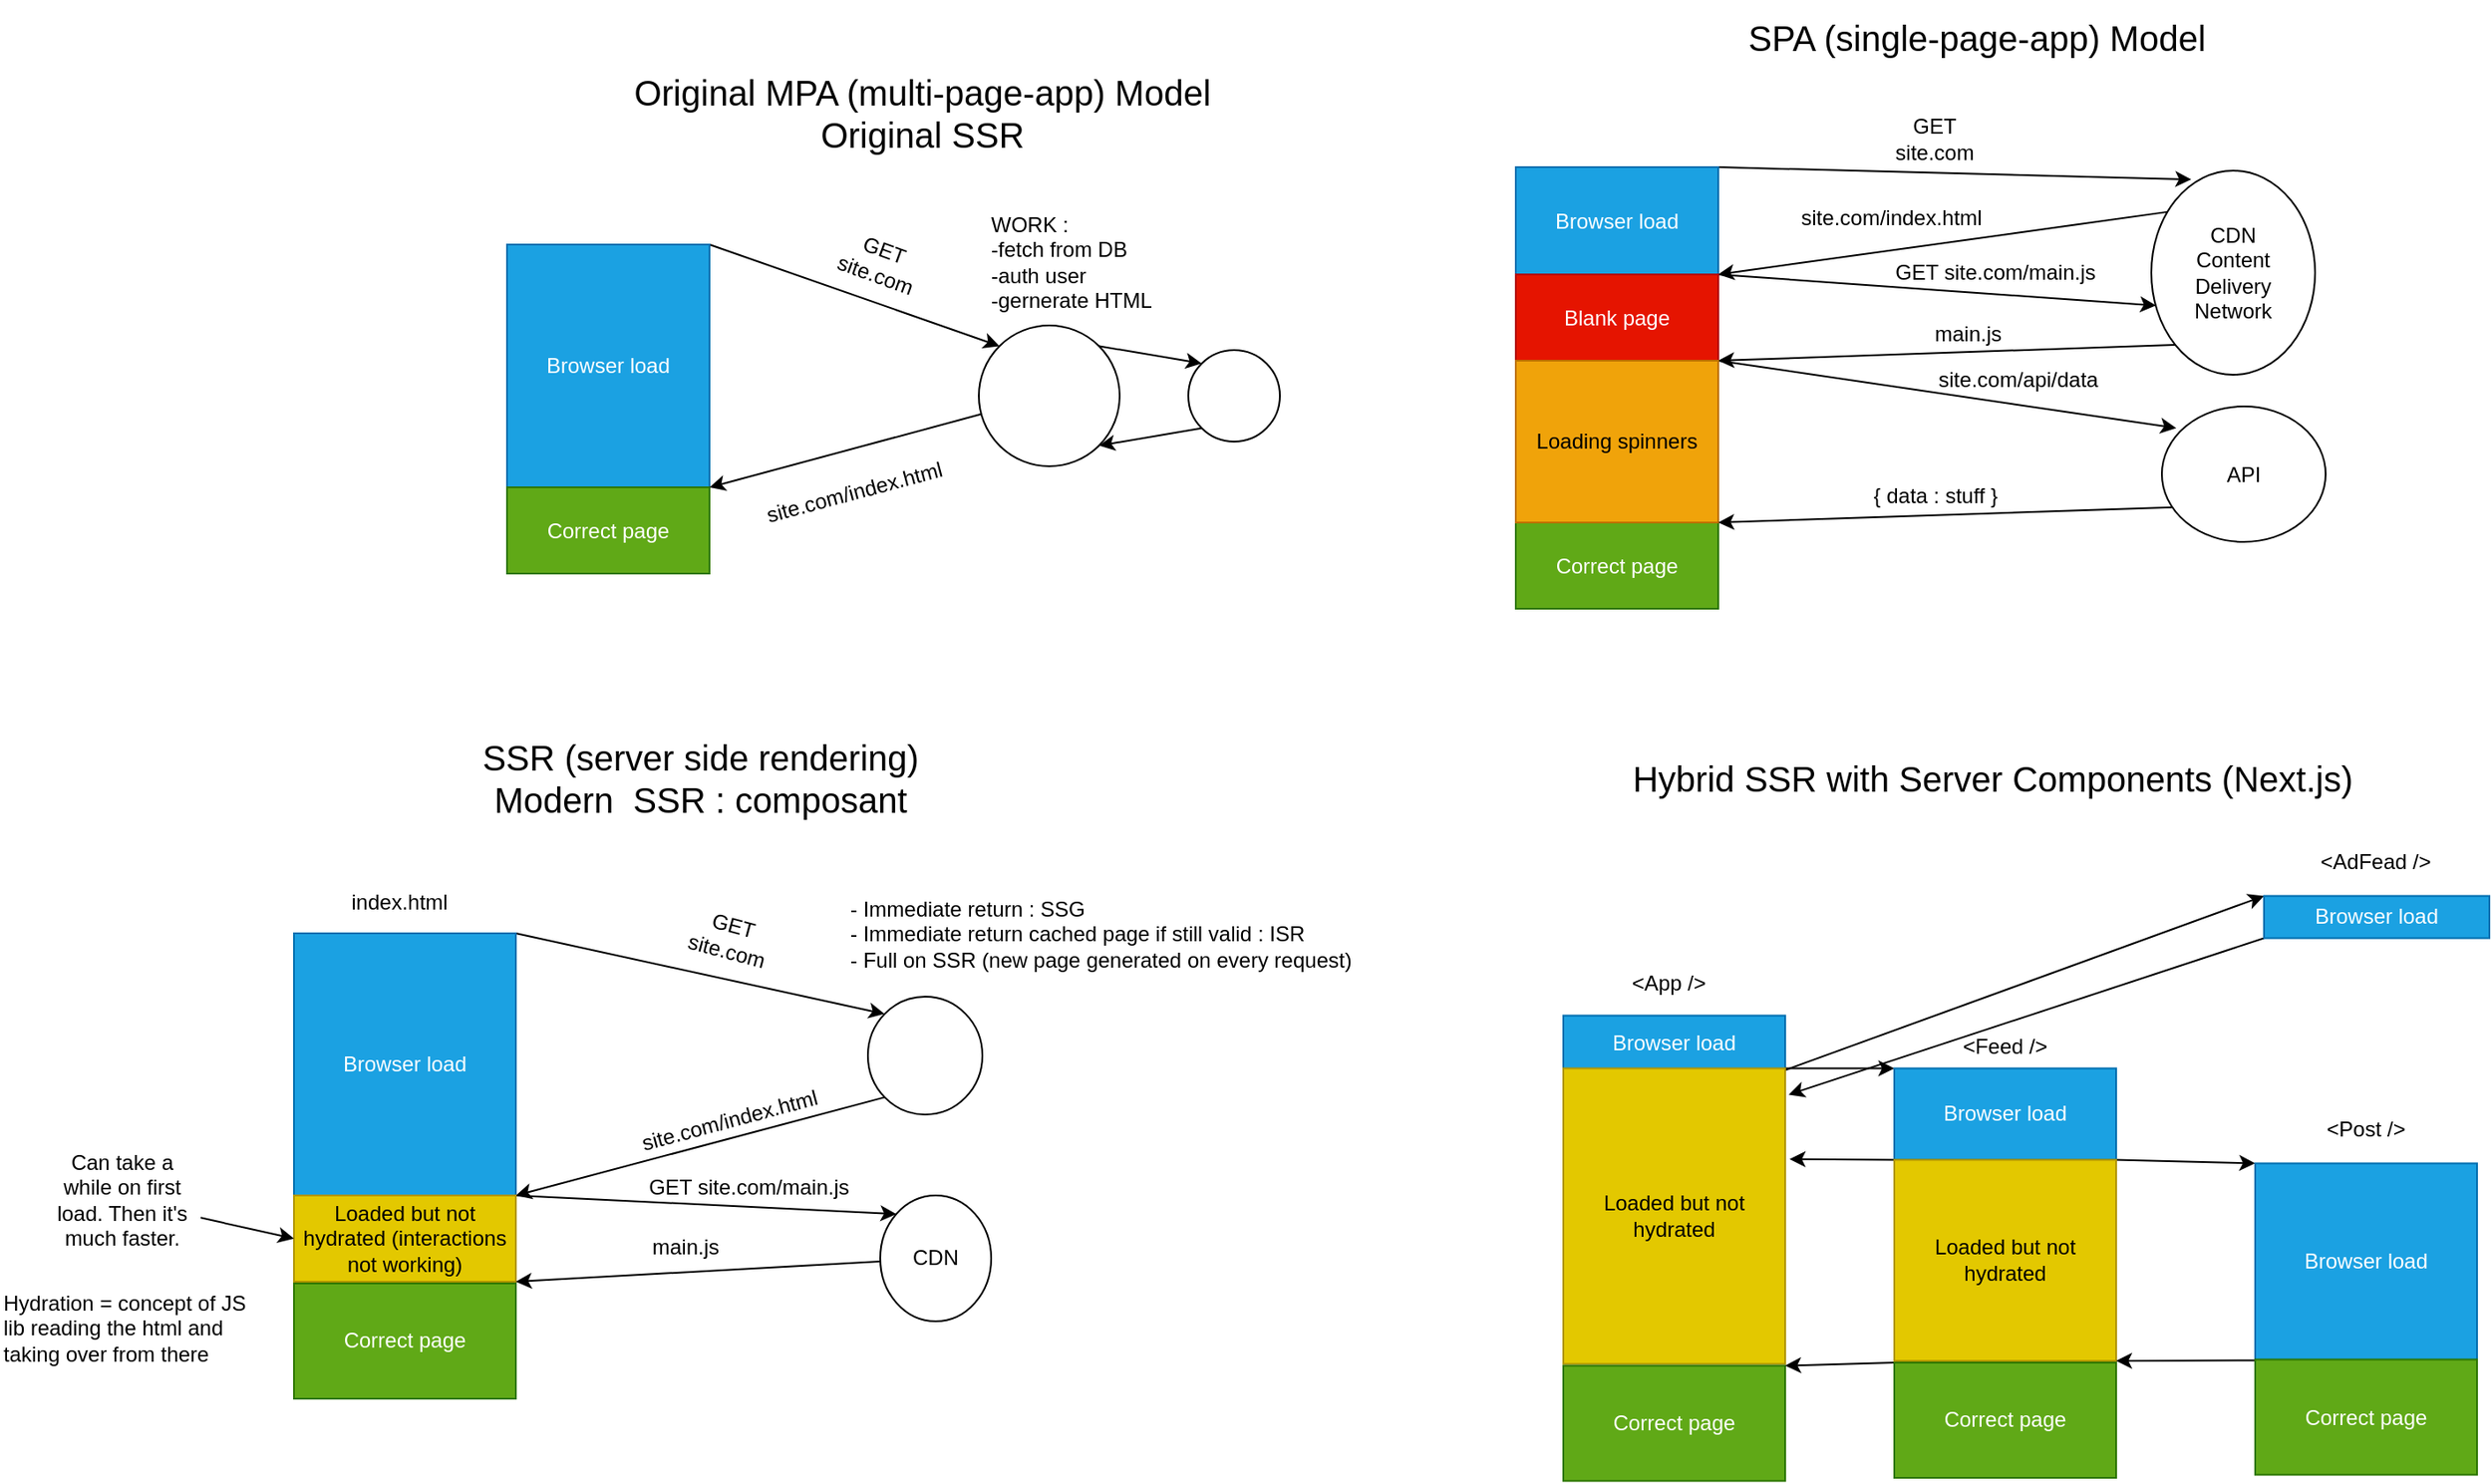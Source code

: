 <mxfile>
    <diagram id="-CYIY85u59TFhFNeXeJp" name="Page-1">
        <mxGraphModel dx="2058" dy="838" grid="0" gridSize="10" guides="1" tooltips="1" connect="1" arrows="1" fold="1" page="0" pageScale="1" pageWidth="827" pageHeight="1169" math="0" shadow="0">
            <root>
                <mxCell id="0"/>
                <mxCell id="1" parent="0"/>
                <mxCell id="6" style="edgeStyle=none;html=1;entryX=0;entryY=0;entryDx=0;entryDy=0;exitX=1;exitY=0;exitDx=0;exitDy=0;" parent="1" source="2" target="5" edge="1">
                    <mxGeometry relative="1" as="geometry"/>
                </mxCell>
                <mxCell id="2" value="Browser load" style="rounded=0;whiteSpace=wrap;html=1;glass=0;labelBackgroundColor=none;fillColor=#1ba1e2;strokeColor=#006EAF;fontColor=#ffffff;" parent="1" vertex="1">
                    <mxGeometry x="-4" y="261" width="115" height="138" as="geometry"/>
                </mxCell>
                <mxCell id="3" value="Original MPA (multi-page-app) Model&lt;br&gt;Original SSR" style="text;html=1;strokeColor=none;fillColor=none;align=center;verticalAlign=middle;whiteSpace=wrap;rounded=0;fontSize=20;" parent="1" vertex="1">
                    <mxGeometry x="5" y="157" width="454" height="57" as="geometry"/>
                </mxCell>
                <mxCell id="4" value="Correct page" style="rounded=0;whiteSpace=wrap;html=1;fillColor=#60a917;fontColor=#ffffff;strokeColor=#2D7600;" parent="1" vertex="1">
                    <mxGeometry x="-4" y="399" width="115" height="49" as="geometry"/>
                </mxCell>
                <mxCell id="8" style="edgeStyle=none;html=1;entryX=1;entryY=0;entryDx=0;entryDy=0;" parent="1" source="5" target="4" edge="1">
                    <mxGeometry relative="1" as="geometry"/>
                </mxCell>
                <mxCell id="10" style="edgeStyle=none;html=1;entryX=0;entryY=0;entryDx=0;entryDy=0;exitX=1;exitY=0;exitDx=0;exitDy=0;" parent="1" source="5" target="9" edge="1">
                    <mxGeometry relative="1" as="geometry"/>
                </mxCell>
                <mxCell id="5" value="" style="ellipse;whiteSpace=wrap;html=1;" parent="1" vertex="1">
                    <mxGeometry x="264" y="307" width="80" height="80" as="geometry"/>
                </mxCell>
                <mxCell id="7" value="GET site.com" style="text;html=1;strokeColor=none;fillColor=none;align=center;verticalAlign=middle;whiteSpace=wrap;rounded=0;rotation=20;" parent="1" vertex="1">
                    <mxGeometry x="178" y="256" width="60" height="30" as="geometry"/>
                </mxCell>
                <mxCell id="11" style="edgeStyle=none;html=1;entryX=1;entryY=1;entryDx=0;entryDy=0;exitX=0;exitY=1;exitDx=0;exitDy=0;" parent="1" source="9" target="5" edge="1">
                    <mxGeometry relative="1" as="geometry"/>
                </mxCell>
                <mxCell id="9" value="" style="ellipse;whiteSpace=wrap;html=1;" parent="1" vertex="1">
                    <mxGeometry x="383" y="321" width="52" height="52" as="geometry"/>
                </mxCell>
                <mxCell id="12" value="WORK :&lt;br&gt;-fetch from DB&lt;br&gt;-auth user&lt;br&gt;-gernerate HTML" style="text;html=1;strokeColor=none;fillColor=none;align=left;verticalAlign=middle;whiteSpace=wrap;rounded=0;" parent="1" vertex="1">
                    <mxGeometry x="269" y="240" width="111" height="62" as="geometry"/>
                </mxCell>
                <mxCell id="13" value="site.com/index.html" style="text;html=1;strokeColor=none;fillColor=none;align=center;verticalAlign=middle;whiteSpace=wrap;rounded=0;rotation=-15;" parent="1" vertex="1">
                    <mxGeometry x="129" y="387" width="129" height="30" as="geometry"/>
                </mxCell>
                <mxCell id="14" style="edgeStyle=none;html=1;entryX=0.244;entryY=0.043;entryDx=0;entryDy=0;exitX=1;exitY=0;exitDx=0;exitDy=0;entryPerimeter=0;" edge="1" parent="1" source="15" target="20">
                    <mxGeometry relative="1" as="geometry"/>
                </mxCell>
                <mxCell id="15" value="Browser load" style="rounded=0;whiteSpace=wrap;html=1;fillColor=#1ba1e2;fontColor=#ffffff;strokeColor=#006EAF;" vertex="1" parent="1">
                    <mxGeometry x="569" y="217" width="115" height="61" as="geometry"/>
                </mxCell>
                <mxCell id="16" value="SPA (single-page-app) Model" style="text;html=1;strokeColor=none;fillColor=none;align=center;verticalAlign=middle;whiteSpace=wrap;rounded=0;fontSize=20;" vertex="1" parent="1">
                    <mxGeometry x="604" y="122" width="454" height="42" as="geometry"/>
                </mxCell>
                <mxCell id="17" value="Correct page" style="rounded=0;whiteSpace=wrap;html=1;fillColor=#60a917;fontColor=#ffffff;strokeColor=#2D7600;" vertex="1" parent="1">
                    <mxGeometry x="569" y="419" width="115" height="49" as="geometry"/>
                </mxCell>
                <mxCell id="18" style="edgeStyle=none;html=1;entryX=1;entryY=1;entryDx=0;entryDy=0;exitX=0.109;exitY=0.201;exitDx=0;exitDy=0;exitPerimeter=0;" edge="1" parent="1" source="20" target="15">
                    <mxGeometry relative="1" as="geometry"/>
                </mxCell>
                <mxCell id="28" style="edgeStyle=none;html=1;entryX=1;entryY=1;entryDx=0;entryDy=0;fontSize=20;exitX=0;exitY=1;exitDx=0;exitDy=0;" edge="1" parent="1" source="20" target="26">
                    <mxGeometry relative="1" as="geometry"/>
                </mxCell>
                <mxCell id="20" value="CDN&lt;br&gt;Content&lt;br&gt;Delivery&lt;br&gt;Network" style="ellipse;whiteSpace=wrap;html=1;" vertex="1" parent="1">
                    <mxGeometry x="930" y="219" width="93" height="116" as="geometry"/>
                </mxCell>
                <mxCell id="21" value="GET site.com" style="text;html=1;strokeColor=none;fillColor=none;align=center;verticalAlign=middle;whiteSpace=wrap;rounded=0;rotation=0;" vertex="1" parent="1">
                    <mxGeometry x="777" y="186" width="60" height="30" as="geometry"/>
                </mxCell>
                <mxCell id="25" value="site.com/index.html" style="text;html=1;strokeColor=none;fillColor=none;align=center;verticalAlign=middle;whiteSpace=wrap;rounded=0;rotation=0;" vertex="1" parent="1">
                    <mxGeometry x="718" y="231" width="129" height="30" as="geometry"/>
                </mxCell>
                <mxCell id="27" style="edgeStyle=none;html=1;fontSize=20;exitX=1;exitY=0;exitDx=0;exitDy=0;entryX=0.029;entryY=0.661;entryDx=0;entryDy=0;entryPerimeter=0;" edge="1" parent="1" source="26" target="20">
                    <mxGeometry relative="1" as="geometry"/>
                </mxCell>
                <mxCell id="26" value="Blank page" style="rounded=0;whiteSpace=wrap;html=1;fillColor=#e51400;fontColor=#ffffff;strokeColor=#B20000;" vertex="1" parent="1">
                    <mxGeometry x="569" y="278" width="115" height="49" as="geometry"/>
                </mxCell>
                <mxCell id="30" value="GET site.com/main.js" style="text;html=1;strokeColor=none;fillColor=none;align=center;verticalAlign=middle;whiteSpace=wrap;rounded=0;rotation=0;" vertex="1" parent="1">
                    <mxGeometry x="777" y="262" width="129" height="30" as="geometry"/>
                </mxCell>
                <mxCell id="31" value="main.js" style="text;html=1;strokeColor=none;fillColor=none;align=center;verticalAlign=middle;whiteSpace=wrap;rounded=0;rotation=0;" vertex="1" parent="1">
                    <mxGeometry x="793" y="300" width="66" height="23" as="geometry"/>
                </mxCell>
                <mxCell id="34" style="edgeStyle=none;html=1;entryX=0.088;entryY=0.16;entryDx=0;entryDy=0;fontSize=20;exitX=1;exitY=0;exitDx=0;exitDy=0;entryPerimeter=0;" edge="1" parent="1" source="32" target="33">
                    <mxGeometry relative="1" as="geometry"/>
                </mxCell>
                <mxCell id="32" value="Loading spinners" style="rounded=0;whiteSpace=wrap;html=1;fillColor=#f0a30a;fontColor=#000000;strokeColor=#BD7000;" vertex="1" parent="1">
                    <mxGeometry x="569" y="327" width="115" height="92" as="geometry"/>
                </mxCell>
                <mxCell id="35" style="edgeStyle=none;html=1;fontSize=20;exitX=0.061;exitY=0.745;exitDx=0;exitDy=0;exitPerimeter=0;entryX=1;entryY=1;entryDx=0;entryDy=0;" edge="1" parent="1" source="33" target="32">
                    <mxGeometry relative="1" as="geometry">
                        <mxPoint x="686.833" y="424.5" as="targetPoint"/>
                    </mxGeometry>
                </mxCell>
                <mxCell id="33" value="API" style="ellipse;whiteSpace=wrap;html=1;" vertex="1" parent="1">
                    <mxGeometry x="936" y="353" width="93" height="77" as="geometry"/>
                </mxCell>
                <mxCell id="36" value="site.com/api/data" style="text;html=1;strokeColor=none;fillColor=none;align=center;verticalAlign=middle;whiteSpace=wrap;rounded=0;rotation=0;" vertex="1" parent="1">
                    <mxGeometry x="790" y="323" width="129" height="30" as="geometry"/>
                </mxCell>
                <mxCell id="37" value="{ data : stuff }" style="text;html=1;strokeColor=none;fillColor=none;align=center;verticalAlign=middle;whiteSpace=wrap;rounded=0;rotation=0;" vertex="1" parent="1">
                    <mxGeometry x="742.5" y="389" width="129" height="30" as="geometry"/>
                </mxCell>
                <mxCell id="38" value="SSR (server side rendering)&lt;br&gt;Modern&amp;nbsp; SSR : composant" style="text;html=1;strokeColor=none;fillColor=none;align=center;verticalAlign=middle;whiteSpace=wrap;rounded=0;fontSize=20;" vertex="1" parent="1">
                    <mxGeometry x="-121" y="536" width="454" height="55" as="geometry"/>
                </mxCell>
                <mxCell id="40" style="edgeStyle=none;html=1;entryX=0;entryY=0;entryDx=0;entryDy=0;exitX=1;exitY=0;exitDx=0;exitDy=0;" edge="1" parent="1" source="41" target="58">
                    <mxGeometry relative="1" as="geometry">
                        <mxPoint x="269.692" y="659.488" as="targetPoint"/>
                    </mxGeometry>
                </mxCell>
                <mxCell id="41" value="Browser load" style="rounded=0;whiteSpace=wrap;html=1;fillColor=#1ba1e2;fontColor=#ffffff;strokeColor=#006EAF;labelBackgroundColor=none;" vertex="1" parent="1">
                    <mxGeometry x="-125" y="652.5" width="126" height="149" as="geometry"/>
                </mxCell>
                <mxCell id="43" style="edgeStyle=none;html=1;entryX=1;entryY=1;entryDx=0;entryDy=0;exitX=0;exitY=1;exitDx=0;exitDy=0;" edge="1" parent="1" source="58" target="41">
                    <mxGeometry relative="1" as="geometry">
                        <mxPoint x="257.137" y="677.816" as="sourcePoint"/>
                    </mxGeometry>
                </mxCell>
                <mxCell id="46" value="GET site.com" style="text;html=1;strokeColor=none;fillColor=none;align=center;verticalAlign=middle;whiteSpace=wrap;rounded=0;rotation=15;" vertex="1" parent="1">
                    <mxGeometry x="92.5" y="639.5" width="60" height="30" as="geometry"/>
                </mxCell>
                <mxCell id="47" value="site.com/index.html" style="text;html=1;strokeColor=none;fillColor=none;align=center;verticalAlign=middle;whiteSpace=wrap;rounded=0;rotation=-15;" vertex="1" parent="1">
                    <mxGeometry x="58" y="743.5" width="129" height="30" as="geometry"/>
                </mxCell>
                <mxCell id="58" value="" style="ellipse;whiteSpace=wrap;html=1;" vertex="1" parent="1">
                    <mxGeometry x="201" y="688.5" width="65" height="67" as="geometry"/>
                </mxCell>
                <mxCell id="60" value="- Immediate return : SSG&lt;br&gt;- Immediate return cached page if still valid : ISR&lt;br&gt;- Full on SSR (new page generated on every request)" style="text;html=1;strokeColor=none;fillColor=none;align=left;verticalAlign=top;whiteSpace=wrap;rounded=0;rotation=0;" vertex="1" parent="1">
                    <mxGeometry x="189" y="625.25" width="294" height="58" as="geometry"/>
                </mxCell>
                <mxCell id="63" style="edgeStyle=none;html=1;fontSize=20;exitX=1;exitY=0;exitDx=0;exitDy=0;entryX=0;entryY=0;entryDx=0;entryDy=0;" edge="1" parent="1" source="61" target="62">
                    <mxGeometry relative="1" as="geometry"/>
                </mxCell>
                <mxCell id="61" value="Loaded but not hydrated (interactions not working)" style="rounded=0;whiteSpace=wrap;html=1;fillColor=#e3c800;fontColor=#000000;strokeColor=#B09500;" vertex="1" parent="1">
                    <mxGeometry x="-125" y="801.5" width="126" height="49" as="geometry"/>
                </mxCell>
                <mxCell id="70" style="edgeStyle=none;html=1;entryX=1;entryY=1;entryDx=0;entryDy=0;fontSize=20;" edge="1" parent="1" source="62" target="61">
                    <mxGeometry relative="1" as="geometry"/>
                </mxCell>
                <mxCell id="62" value="CDN" style="ellipse;whiteSpace=wrap;html=1;" vertex="1" parent="1">
                    <mxGeometry x="208" y="801.5" width="63" height="71.5" as="geometry"/>
                </mxCell>
                <mxCell id="64" value="GET site.com/main.js" style="text;html=1;strokeColor=none;fillColor=none;align=center;verticalAlign=middle;whiteSpace=wrap;rounded=0;rotation=0;" vertex="1" parent="1">
                    <mxGeometry x="69" y="781.5" width="129" height="30" as="geometry"/>
                </mxCell>
                <mxCell id="65" value="Hydration = concept of JS lib reading the html and taking over from there" style="text;html=1;strokeColor=none;fillColor=none;align=left;verticalAlign=top;whiteSpace=wrap;rounded=0;rotation=0;" vertex="1" parent="1">
                    <mxGeometry x="-292" y="849" width="146" height="54" as="geometry"/>
                </mxCell>
                <mxCell id="68" style="edgeStyle=none;html=1;entryX=0;entryY=0.5;entryDx=0;entryDy=0;fontSize=20;" edge="1" parent="1" source="67" target="61">
                    <mxGeometry relative="1" as="geometry"/>
                </mxCell>
                <mxCell id="67" value="Can take a while on first load. Then it's much faster." style="text;html=1;strokeColor=none;fillColor=none;align=center;verticalAlign=middle;whiteSpace=wrap;rounded=0;rotation=0;" vertex="1" parent="1">
                    <mxGeometry x="-267" y="773.5" width="89" height="61.5" as="geometry"/>
                </mxCell>
                <mxCell id="69" value="&lt;span style=&quot;color: rgb(255, 255, 255);&quot;&gt;Correct page&lt;/span&gt;" style="rounded=0;whiteSpace=wrap;html=1;fillColor=#60a917;fontColor=#ffffff;strokeColor=#2D7600;" vertex="1" parent="1">
                    <mxGeometry x="-125" y="851.5" width="126" height="65.5" as="geometry"/>
                </mxCell>
                <mxCell id="71" value="main.js" style="text;html=1;strokeColor=none;fillColor=none;align=center;verticalAlign=middle;whiteSpace=wrap;rounded=0;rotation=0;" vertex="1" parent="1">
                    <mxGeometry x="33" y="816" width="129" height="30" as="geometry"/>
                </mxCell>
                <mxCell id="72" value="Hybrid SSR with Server Components (Next.js)" style="text;html=1;strokeColor=none;fillColor=none;align=center;verticalAlign=middle;whiteSpace=wrap;rounded=0;fontSize=20;" vertex="1" parent="1">
                    <mxGeometry x="612.5" y="536" width="454" height="55" as="geometry"/>
                </mxCell>
                <mxCell id="73" value="index.html" style="text;html=1;strokeColor=none;fillColor=none;align=center;verticalAlign=middle;whiteSpace=wrap;rounded=0;rotation=0;" vertex="1" parent="1">
                    <mxGeometry x="-95" y="619.5" width="60" height="30" as="geometry"/>
                </mxCell>
                <mxCell id="95" style="edgeStyle=none;html=1;entryX=0;entryY=0;entryDx=0;entryDy=0;fontSize=20;fontColor=#000000;exitX=1;exitY=1;exitDx=0;exitDy=0;" edge="1" parent="1" source="74" target="92">
                    <mxGeometry relative="1" as="geometry"/>
                </mxCell>
                <mxCell id="74" value="Browser load" style="rounded=0;whiteSpace=wrap;html=1;fillColor=#1ba1e2;fontColor=#ffffff;strokeColor=#006EAF;" vertex="1" parent="1">
                    <mxGeometry x="596" y="699.25" width="126" height="31" as="geometry"/>
                </mxCell>
                <mxCell id="87" style="edgeStyle=none;html=1;entryX=0;entryY=0;entryDx=0;entryDy=0;fontSize=20;fontColor=#000000;exitX=1;exitY=0;exitDx=0;exitDy=0;" edge="1" parent="1" source="75" target="79">
                    <mxGeometry relative="1" as="geometry"/>
                </mxCell>
                <mxCell id="75" value="Loaded but not hydrated" style="rounded=0;whiteSpace=wrap;html=1;fillColor=#e3c800;fontColor=#000000;strokeColor=#B09500;" vertex="1" parent="1">
                    <mxGeometry x="596" y="729.25" width="126" height="168" as="geometry"/>
                </mxCell>
                <mxCell id="76" value="&lt;span style=&quot;color: rgb(255, 255, 255);&quot;&gt;Correct page&lt;/span&gt;" style="rounded=0;whiteSpace=wrap;html=1;fillColor=#60a917;fontColor=#ffffff;strokeColor=#2D7600;" vertex="1" parent="1">
                    <mxGeometry x="596" y="898.25" width="126" height="65.5" as="geometry"/>
                </mxCell>
                <mxCell id="77" value="&amp;lt;App /&amp;gt;" style="text;html=1;strokeColor=none;fillColor=none;align=center;verticalAlign=middle;whiteSpace=wrap;rounded=0;rotation=0;" vertex="1" parent="1">
                    <mxGeometry x="626" y="666.25" width="60" height="30" as="geometry"/>
                </mxCell>
                <mxCell id="88" style="edgeStyle=none;html=1;entryX=0;entryY=0;entryDx=0;entryDy=0;fontSize=20;fontColor=#000000;exitX=1;exitY=1;exitDx=0;exitDy=0;" edge="1" parent="1" source="79" target="83">
                    <mxGeometry relative="1" as="geometry"/>
                </mxCell>
                <mxCell id="89" style="edgeStyle=none;html=1;entryX=1.02;entryY=0.307;entryDx=0;entryDy=0;entryPerimeter=0;fontSize=20;fontColor=#000000;exitX=0;exitY=1;exitDx=0;exitDy=0;" edge="1" parent="1" source="79" target="75">
                    <mxGeometry relative="1" as="geometry"/>
                </mxCell>
                <mxCell id="79" value="Browser load" style="rounded=0;whiteSpace=wrap;html=1;fillColor=#1ba1e2;fontColor=#ffffff;strokeColor=#006EAF;" vertex="1" parent="1">
                    <mxGeometry x="784" y="729.25" width="126" height="52" as="geometry"/>
                </mxCell>
                <mxCell id="91" style="edgeStyle=none;html=1;entryX=1;entryY=0;entryDx=0;entryDy=0;fontSize=20;fontColor=#000000;exitX=0;exitY=0;exitDx=0;exitDy=0;" edge="1" parent="1" source="81" target="76">
                    <mxGeometry relative="1" as="geometry"/>
                </mxCell>
                <mxCell id="80" value="Loaded but not hydrated" style="rounded=0;whiteSpace=wrap;html=1;fillColor=#e3c800;fontColor=#000000;strokeColor=#B09500;" vertex="1" parent="1">
                    <mxGeometry x="784" y="781.25" width="126" height="114.25" as="geometry"/>
                </mxCell>
                <mxCell id="81" value="&lt;span style=&quot;color: rgb(255, 255, 255);&quot;&gt;Correct page&lt;/span&gt;" style="rounded=0;whiteSpace=wrap;html=1;fillColor=#60a917;fontColor=#ffffff;strokeColor=#2D7600;" vertex="1" parent="1">
                    <mxGeometry x="784" y="896.5" width="126" height="65.5" as="geometry"/>
                </mxCell>
                <mxCell id="82" value="&amp;lt;Feed /&amp;gt;" style="text;html=1;strokeColor=none;fillColor=none;align=center;verticalAlign=middle;whiteSpace=wrap;rounded=0;rotation=0;" vertex="1" parent="1">
                    <mxGeometry x="817" y="702.25" width="60" height="30" as="geometry"/>
                </mxCell>
                <mxCell id="90" style="edgeStyle=none;html=1;fontSize=20;fontColor=#000000;exitX=0;exitY=1;exitDx=0;exitDy=0;entryX=1;entryY=1;entryDx=0;entryDy=0;" edge="1" parent="1" source="83" target="80">
                    <mxGeometry relative="1" as="geometry">
                        <mxPoint x="912" y="840.25" as="targetPoint"/>
                    </mxGeometry>
                </mxCell>
                <mxCell id="83" value="Browser load" style="rounded=0;whiteSpace=wrap;html=1;fillColor=#1ba1e2;fontColor=#ffffff;strokeColor=#006EAF;" vertex="1" parent="1">
                    <mxGeometry x="989" y="783.25" width="126" height="112" as="geometry"/>
                </mxCell>
                <mxCell id="85" value="&lt;span style=&quot;color: rgb(255, 255, 255);&quot;&gt;Correct page&lt;/span&gt;" style="rounded=0;whiteSpace=wrap;html=1;fillColor=#60a917;fontColor=#ffffff;strokeColor=#2D7600;" vertex="1" parent="1">
                    <mxGeometry x="989" y="894.75" width="126" height="65.5" as="geometry"/>
                </mxCell>
                <mxCell id="86" value="&amp;lt;Post /&amp;gt;" style="text;html=1;strokeColor=none;fillColor=none;align=center;verticalAlign=middle;whiteSpace=wrap;rounded=0;rotation=0;" vertex="1" parent="1">
                    <mxGeometry x="1022" y="749.25" width="60" height="30" as="geometry"/>
                </mxCell>
                <mxCell id="96" style="edgeStyle=none;html=1;entryX=1.016;entryY=0.089;entryDx=0;entryDy=0;entryPerimeter=0;fontSize=20;fontColor=#000000;exitX=0;exitY=1;exitDx=0;exitDy=0;" edge="1" parent="1" source="92" target="75">
                    <mxGeometry relative="1" as="geometry"/>
                </mxCell>
                <mxCell id="92" value="Browser load" style="rounded=0;whiteSpace=wrap;html=1;fillColor=#1ba1e2;fontColor=#ffffff;strokeColor=#006EAF;" vertex="1" parent="1">
                    <mxGeometry x="994" y="631.25" width="128" height="24" as="geometry"/>
                </mxCell>
                <mxCell id="94" value="&amp;lt;AdFead /&amp;gt;" style="text;html=1;strokeColor=none;fillColor=none;align=center;verticalAlign=middle;whiteSpace=wrap;rounded=0;rotation=0;" vertex="1" parent="1">
                    <mxGeometry x="1022" y="597.25" width="71" height="30" as="geometry"/>
                </mxCell>
            </root>
        </mxGraphModel>
    </diagram>
</mxfile>